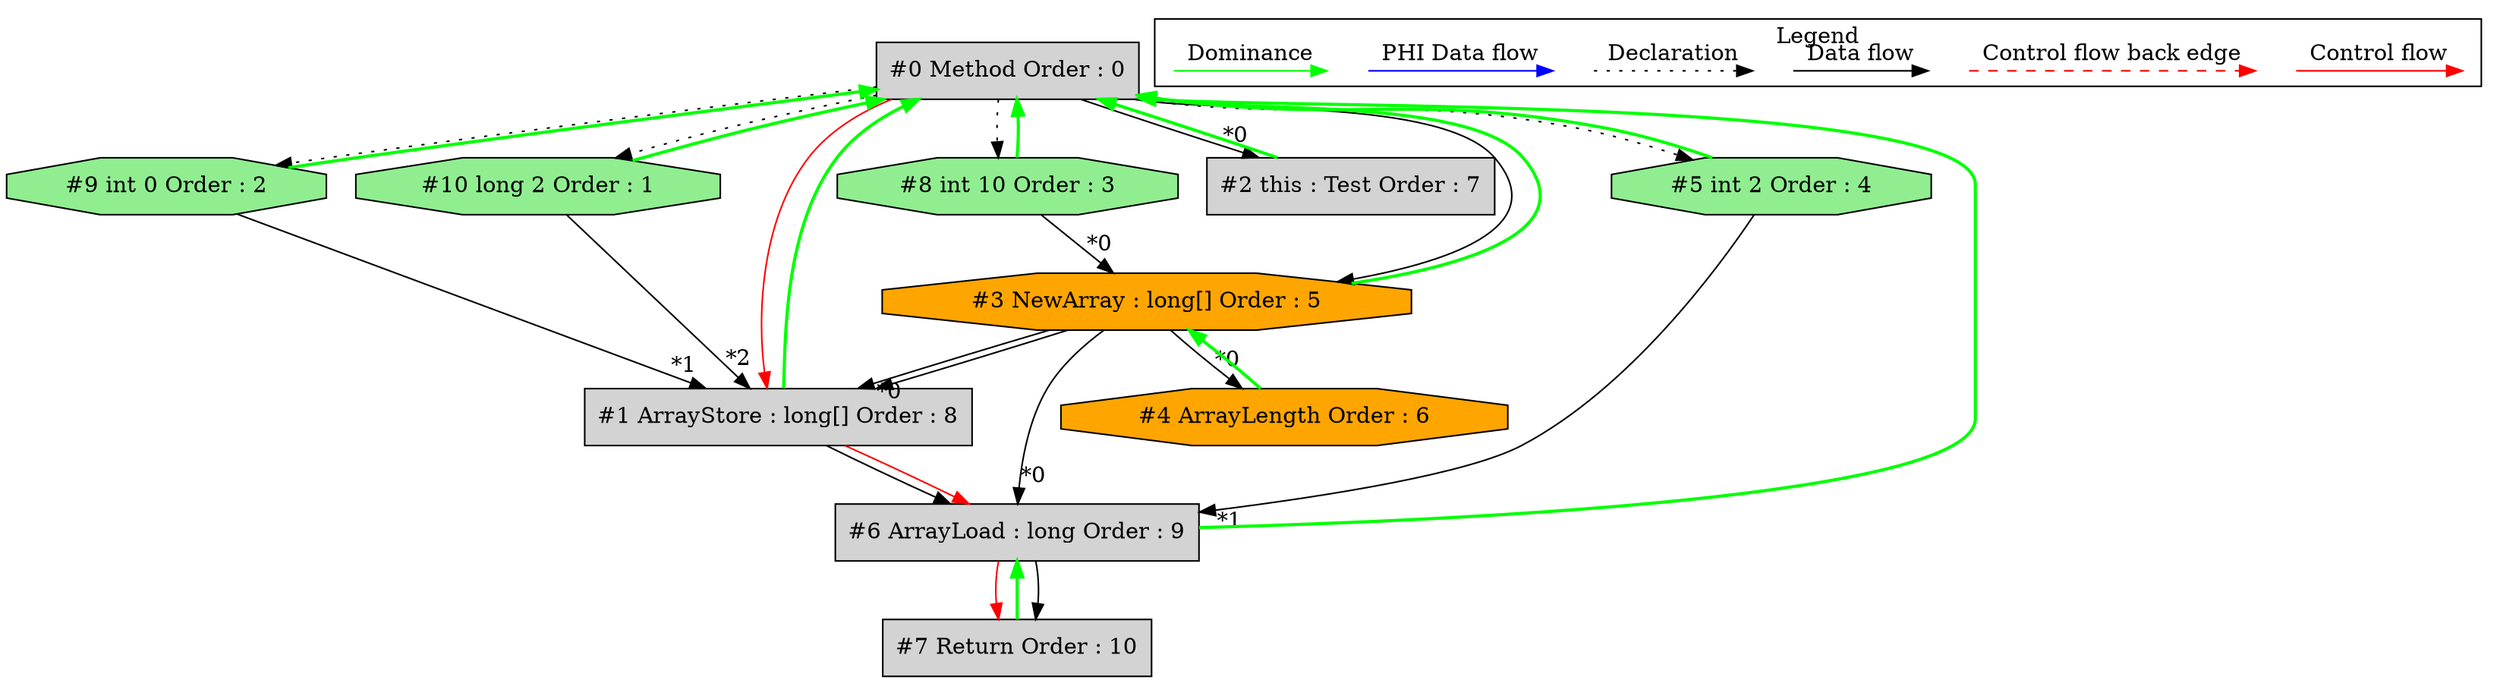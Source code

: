 digraph debugoutput {
 node0[label="#0 Method Order : 0",shape=box, fillcolor=lightgrey, style=filled];
 node1[label="#1 ArrayStore : long[] Order : 8",shape=box, fillcolor=lightgrey, style=filled];
 node1 -> node0[dir="forward" color="green" penwidth="2"];
 node3 -> node1[headlabel="*0", labeldistance=2];
 node9 -> node1[headlabel="*1", labeldistance=2];
 node10 -> node1[headlabel="*2", labeldistance=2];
 node3 -> node1;
 node0 -> node1[labeldistance=2, color=red, fontcolor=red];
 node2[label="#2 this : Test Order : 7",shape=box, fillcolor=lightgrey, style=filled];
 node2 -> node0[dir="forward" color="green" penwidth="2"];
 node0 -> node2[headlabel="*0", labeldistance=2];
 node3[label="#3 NewArray : long[] Order : 5",shape=octagon, fillcolor=orange, style=filled];
 node3 -> node0[dir="forward" color="green" penwidth="2"];
 node8 -> node3[headlabel="*0", labeldistance=2];
 node0 -> node3;
 node4[label="#4 ArrayLength Order : 6",shape=octagon, fillcolor=orange, style=filled];
 node4 -> node3[dir="forward" color="green" penwidth="2"];
 node3 -> node4[headlabel="*0", labeldistance=2];
 node5[label="#5 int 2 Order : 4",shape=octagon, fillcolor=lightgreen, style=filled];
 node5 -> node0[dir="forward" color="green" penwidth="2"];
 node0 -> node5[style=dotted];
 node6[label="#6 ArrayLoad : long Order : 9",shape=box, fillcolor=lightgrey, style=filled];
 node6 -> node0[dir="forward" color="green" penwidth="2"];
 node3 -> node6[headlabel="*0", labeldistance=2];
 node5 -> node6[headlabel="*1", labeldistance=2];
 node1 -> node6;
 node1 -> node6[labeldistance=2, color=red, fontcolor=red];
 node7[label="#7 Return Order : 10",shape=box, fillcolor=lightgrey, style=filled];
 node7 -> node6[dir="forward" color="green" penwidth="2"];
 node6 -> node7[labeldistance=2, color=red, fontcolor=red];
 node6 -> node7;
 node8[label="#8 int 10 Order : 3",shape=octagon, fillcolor=lightgreen, style=filled];
 node8 -> node0[dir="forward" color="green" penwidth="2"];
 node0 -> node8[style=dotted];
 node9[label="#9 int 0 Order : 2",shape=octagon, fillcolor=lightgreen, style=filled];
 node9 -> node0[dir="forward" color="green" penwidth="2"];
 node0 -> node9[style=dotted];
 node10[label="#10 long 2 Order : 1",shape=octagon, fillcolor=lightgreen, style=filled];
 node10 -> node0[dir="forward" color="green" penwidth="2"];
 node0 -> node10[style=dotted];
 subgraph cluster_000 {
  label = "Legend";
  node [shape=point]
  {
   rank=same;
   c0 [style = invis];
   c1 [style = invis];
   c2 [style = invis];
   c3 [style = invis];
   d0 [style = invis];
   d1 [style = invis];
   d2 [style = invis];
   d3 [style = invis];
   d4 [style = invis];
   d5 [style = invis];
   d6 [style = invis];
   d7 [style = invis];
  }
  c0 -> c1 [label="Control flow", style=solid, color=red]
  c2 -> c3 [label="Control flow back edge", style=dashed, color=red]
  d0 -> d1 [label="Data flow"]
  d2 -> d3 [label="Declaration", style=dotted]
  d4 -> d5 [label="PHI Data flow", color=blue]
  d6 -> d7 [label="Dominance", color=green]
 }

}
